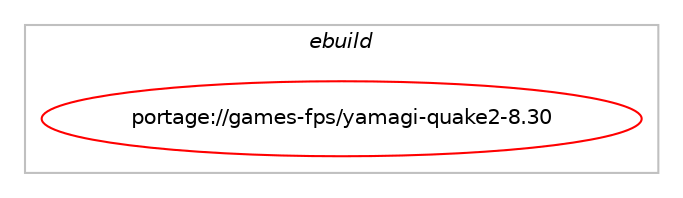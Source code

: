 digraph prolog {

# *************
# Graph options
# *************

newrank=true;
concentrate=true;
compound=true;
graph [rankdir=LR,fontname=Helvetica,fontsize=10,ranksep=1.5];#, ranksep=2.5, nodesep=0.2];
edge  [arrowhead=vee];
node  [fontname=Helvetica,fontsize=10];

# **********
# The ebuild
# **********

subgraph cluster_leftcol {
color=gray;
label=<<i>ebuild</i>>;
id [label="portage://games-fps/yamagi-quake2-8.30", color=red, width=4, href="../games-fps/yamagi-quake2-8.30.svg"];
}

# ****************
# The dependencies
# ****************

subgraph cluster_midcol {
color=gray;
label=<<i>dependencies</i>>;
subgraph cluster_compile {
fillcolor="#eeeeee";
style=filled;
label=<<i>compile</i>>;
# *** BEGIN UNKNOWN DEPENDENCY TYPE (TODO) ***
# id -> equal(use_conditional_group(positive,client,portage://games-fps/yamagi-quake2-8.30,[use_conditional_group(positive,vulkan,portage://games-fps/yamagi-quake2-8.30,[package_dependency(portage://games-fps/yamagi-quake2-8.30,install,no,dev-util,vulkan-headers,none,[,,],[],[])])]))
# *** END UNKNOWN DEPENDENCY TYPE (TODO) ***

# *** BEGIN UNKNOWN DEPENDENCY TYPE (TODO) ***
# id -> equal(use_conditional_group(positive,client,portage://games-fps/yamagi-quake2-8.30,[package_dependency(portage://games-fps/yamagi-quake2-8.30,install,no,media-libs,libsdl2,none,[,,],[],[use(optenable(opengl),none),use(enable(video),none),use(optenable(vulkan),none)]),package_dependency(portage://games-fps/yamagi-quake2-8.30,install,no,net-misc,curl,none,[,,],[],[]),use_conditional_group(positive,gles,portage://games-fps/yamagi-quake2-8.30,[package_dependency(portage://games-fps/yamagi-quake2-8.30,install,no,media-libs,libglvnd,none,[,,],[],[]),package_dependency(portage://games-fps/yamagi-quake2-8.30,install,no,media-libs,libsdl2,none,[,,],[],[use(enable(gles2),none)])]),use_conditional_group(positive,openal,portage://games-fps/yamagi-quake2-8.30,[package_dependency(portage://games-fps/yamagi-quake2-8.30,install,no,media-libs,openal,none,[,,],[],[])]),use_conditional_group(negative,openal,portage://games-fps/yamagi-quake2-8.30,[package_dependency(portage://games-fps/yamagi-quake2-8.30,install,no,media-libs,libsdl2,none,[,,],[],[use(enable(sound),none)])]),use_conditional_group(positive,opengl,portage://games-fps/yamagi-quake2-8.30,[package_dependency(portage://games-fps/yamagi-quake2-8.30,install,no,media-libs,libglvnd,none,[,,],[],[use(enable(X),none)])])]))
# *** END UNKNOWN DEPENDENCY TYPE (TODO) ***

}
subgraph cluster_compileandrun {
fillcolor="#eeeeee";
style=filled;
label=<<i>compile and run</i>>;
}
subgraph cluster_run {
fillcolor="#eeeeee";
style=filled;
label=<<i>run</i>>;
# *** BEGIN UNKNOWN DEPENDENCY TYPE (TODO) ***
# id -> equal(use_conditional_group(positive,client,portage://games-fps/yamagi-quake2-8.30,[package_dependency(portage://games-fps/yamagi-quake2-8.30,run,no,media-libs,libsdl2,none,[,,],[],[use(optenable(opengl),none),use(enable(video),none),use(optenable(vulkan),none)]),package_dependency(portage://games-fps/yamagi-quake2-8.30,run,no,net-misc,curl,none,[,,],[],[]),use_conditional_group(positive,gles,portage://games-fps/yamagi-quake2-8.30,[package_dependency(portage://games-fps/yamagi-quake2-8.30,run,no,media-libs,libglvnd,none,[,,],[],[]),package_dependency(portage://games-fps/yamagi-quake2-8.30,run,no,media-libs,libsdl2,none,[,,],[],[use(enable(gles2),none)])]),use_conditional_group(positive,openal,portage://games-fps/yamagi-quake2-8.30,[package_dependency(portage://games-fps/yamagi-quake2-8.30,run,no,media-libs,openal,none,[,,],[],[])]),use_conditional_group(negative,openal,portage://games-fps/yamagi-quake2-8.30,[package_dependency(portage://games-fps/yamagi-quake2-8.30,run,no,media-libs,libsdl2,none,[,,],[],[use(enable(sound),none)])]),use_conditional_group(positive,opengl,portage://games-fps/yamagi-quake2-8.30,[package_dependency(portage://games-fps/yamagi-quake2-8.30,run,no,media-libs,libglvnd,none,[,,],[],[use(enable(X),none)])])]))
# *** END UNKNOWN DEPENDENCY TYPE (TODO) ***

}
}

# **************
# The candidates
# **************

subgraph cluster_choices {
rank=same;
color=gray;
label=<<i>candidates</i>>;

}

}
